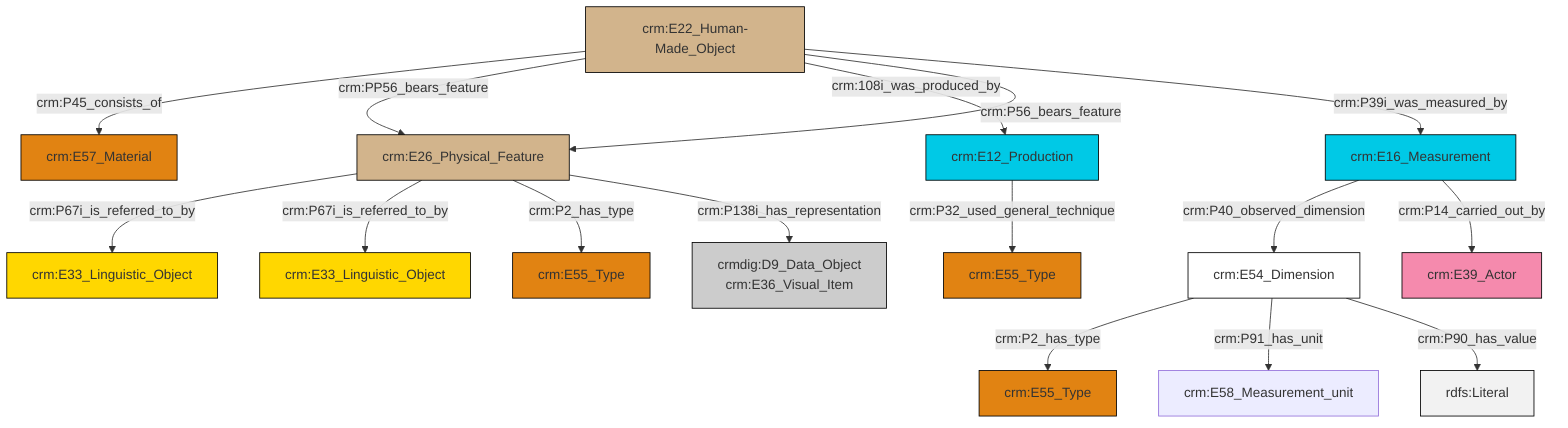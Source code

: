 graph TD
classDef Literal fill:#f2f2f2,stroke:#000000;
classDef CRM_Entity fill:#FFFFFF,stroke:#000000;
classDef Temporal_Entity fill:#00C9E6, stroke:#000000;
classDef Type fill:#E18312, stroke:#000000;
classDef Time-Span fill:#2C9C91, stroke:#000000;
classDef Appellation fill:#FFEB7F, stroke:#000000;
classDef Place fill:#008836, stroke:#000000;
classDef Persistent_Item fill:#B266B2, stroke:#000000;
classDef Conceptual_Object fill:#FFD700, stroke:#000000;
classDef Physical_Thing fill:#D2B48C, stroke:#000000;
classDef Actor fill:#f58aad, stroke:#000000;
classDef PC_Classes fill:#4ce600, stroke:#000000;
classDef Multi fill:#cccccc,stroke:#000000;

2["crm:E26_Physical_Feature"]:::Physical_Thing -->|crm:P67i_is_referred_to_by| 3["crm:E33_Linguistic_Object"]:::Conceptual_Object
6["crm:E22_Human-Made_Object"]:::Physical_Thing -->|crm:P45_consists_of| 7["crm:E57_Material"]:::Type
2["crm:E26_Physical_Feature"]:::Physical_Thing -->|crm:P67i_is_referred_to_by| 11["crm:E33_Linguistic_Object"]:::Conceptual_Object
12["crm:E16_Measurement"]:::Temporal_Entity -->|crm:P40_observed_dimension| 0["crm:E54_Dimension"]:::CRM_Entity
0["crm:E54_Dimension"]:::CRM_Entity -->|crm:P2_has_type| 13["crm:E55_Type"]:::Type
0["crm:E54_Dimension"]:::CRM_Entity -->|crm:P91_has_unit| 14["crm:E58_Measurement_unit"]:::Default
6["crm:E22_Human-Made_Object"]:::Physical_Thing -->|crm:PP56_bears_feature| 2["crm:E26_Physical_Feature"]:::Physical_Thing
2["crm:E26_Physical_Feature"]:::Physical_Thing -->|crm:P2_has_type| 4["crm:E55_Type"]:::Type
20["crm:E12_Production"]:::Temporal_Entity -->|crm:P32_used_general_technique| 16["crm:E55_Type"]:::Type
0["crm:E54_Dimension"]:::CRM_Entity -->|crm:P90_has_value| 23[rdfs:Literal]:::Literal
6["crm:E22_Human-Made_Object"]:::Physical_Thing -->|crm:108i_was_produced_by| 20["crm:E12_Production"]:::Temporal_Entity
2["crm:E26_Physical_Feature"]:::Physical_Thing -->|crm:P138i_has_representation| 8["crmdig:D9_Data_Object<br>crm:E36_Visual_Item"]:::Multi
12["crm:E16_Measurement"]:::Temporal_Entity -->|crm:P14_carried_out_by| 26["crm:E39_Actor"]:::Actor
6["crm:E22_Human-Made_Object"]:::Physical_Thing -->|crm:P56_bears_feature| 2["crm:E26_Physical_Feature"]:::Physical_Thing
6["crm:E22_Human-Made_Object"]:::Physical_Thing -->|crm:P39i_was_measured_by| 12["crm:E16_Measurement"]:::Temporal_Entity